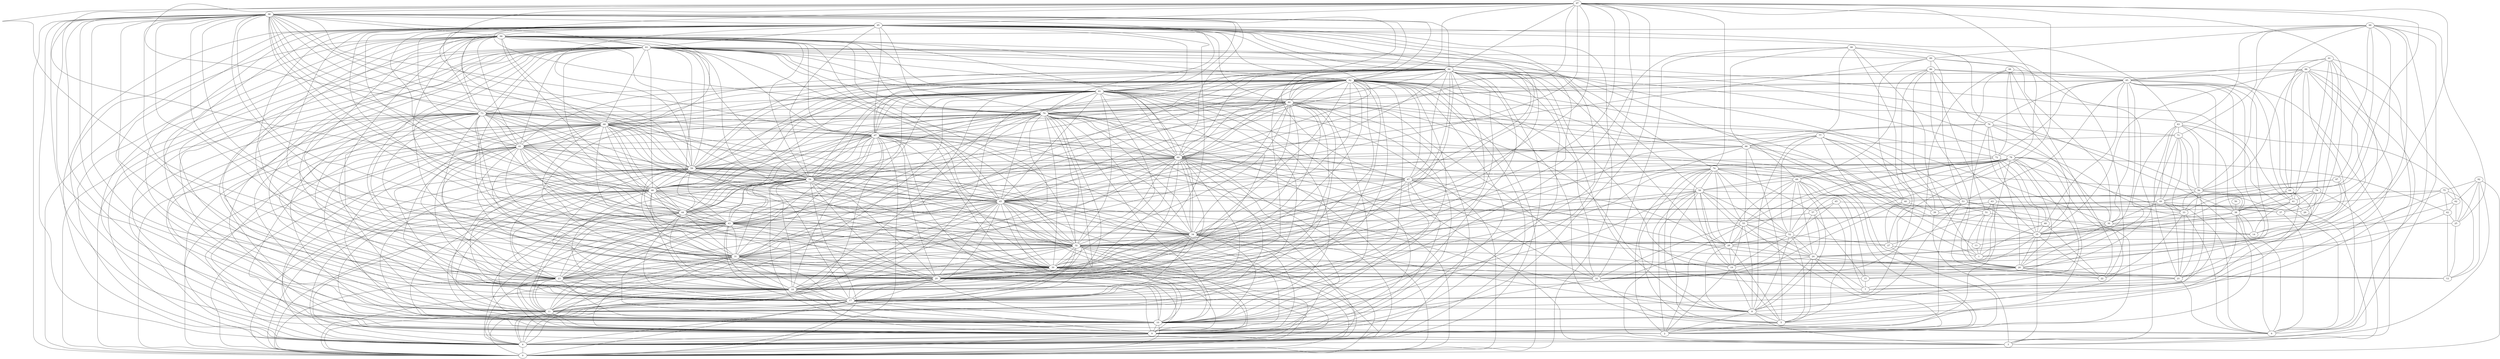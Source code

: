 digraph "sensornet-topology" {
label = "";
rankdir="BT";"0"->"4" [arrowhead = "both"] 
"0"->"9" [arrowhead = "both"] 
"0"->"10" [arrowhead = "both"] 
"0"->"11" [arrowhead = "both"] 
"0"->"17" [arrowhead = "both"] 
"0"->"18" [arrowhead = "both"] 
"0"->"20" [arrowhead = "both"] 
"0"->"23" [arrowhead = "both"] 
"0"->"31" [arrowhead = "both"] 
"0"->"32" [arrowhead = "both"] 
"0"->"43" [arrowhead = "both"] 
"0"->"44" [arrowhead = "both"] 
"0"->"45" [arrowhead = "both"] 
"0"->"46" [arrowhead = "both"] 
"0"->"54" [arrowhead = "both"] 
"0"->"59" [arrowhead = "both"] 
"0"->"60" [arrowhead = "both"] 
"0"->"61" [arrowhead = "both"] 
"0"->"67" [arrowhead = "both"] 
"0"->"68" [arrowhead = "both"] 
"0"->"70" [arrowhead = "both"] 
"0"->"73" [arrowhead = "both"] 
"0"->"81" [arrowhead = "both"] 
"0"->"82" [arrowhead = "both"] 
"0"->"92" [arrowhead = "both"] 
"0"->"93" [arrowhead = "both"] 
"0"->"94" [arrowhead = "both"] 
"0"->"95" [arrowhead = "both"] 
"0"->"96" [arrowhead = "both"] 
"1"->"13" [arrowhead = "both"] 
"1"->"27" [arrowhead = "both"] 
"1"->"48" [arrowhead = "both"] 
"1"->"63" [arrowhead = "both"] 
"1"->"75" [arrowhead = "both"] 
"1"->"77" [arrowhead = "both"] 
"1"->"90" [arrowhead = "both"] 
"1"->"99" [arrowhead = "both"] 
"2"->"5" [arrowhead = "both"] 
"2"->"8" [arrowhead = "both"] 
"2"->"19" [arrowhead = "both"] 
"2"->"24" [arrowhead = "both"] 
"2"->"27" [arrowhead = "both"] 
"2"->"28" [arrowhead = "both"] 
"2"->"46" [arrowhead = "both"] 
"2"->"55" [arrowhead = "both"] 
"2"->"58" [arrowhead = "both"] 
"2"->"69" [arrowhead = "both"] 
"2"->"74" [arrowhead = "both"] 
"2"->"78" [arrowhead = "both"] 
"2"->"93" [arrowhead = "both"] 
"3"->"8" [arrowhead = "both"] 
"3"->"9" [arrowhead = "both"] 
"3"->"29" [arrowhead = "both"] 
"3"->"35" [arrowhead = "both"] 
"3"->"39" [arrowhead = "both"] 
"3"->"58" [arrowhead = "both"] 
"3"->"60" [arrowhead = "both"] 
"3"->"68" [arrowhead = "both"] 
"3"->"79" [arrowhead = "both"] 
"3"->"85" [arrowhead = "both"] 
"3"->"89" [arrowhead = "both"] 
"4"->"9" [arrowhead = "both"] 
"4"->"10" [arrowhead = "both"] 
"4"->"11" [arrowhead = "both"] 
"4"->"17" [arrowhead = "both"] 
"4"->"18" [arrowhead = "both"] 
"4"->"20" [arrowhead = "both"] 
"4"->"23" [arrowhead = "both"] 
"4"->"30" [arrowhead = "both"] 
"4"->"31" [arrowhead = "both"] 
"4"->"32" [arrowhead = "both"] 
"4"->"34" [arrowhead = "both"] 
"4"->"43" [arrowhead = "both"] 
"4"->"44" [arrowhead = "both"] 
"4"->"45" [arrowhead = "both"] 
"4"->"46" [arrowhead = "both"] 
"4"->"59" [arrowhead = "both"] 
"4"->"60" [arrowhead = "both"] 
"4"->"61" [arrowhead = "both"] 
"4"->"67" [arrowhead = "both"] 
"4"->"68" [arrowhead = "both"] 
"4"->"70" [arrowhead = "both"] 
"4"->"73" [arrowhead = "both"] 
"4"->"80" [arrowhead = "both"] 
"4"->"81" [arrowhead = "both"] 
"4"->"82" [arrowhead = "both"] 
"4"->"84" [arrowhead = "both"] 
"4"->"92" [arrowhead = "both"] 
"4"->"93" [arrowhead = "both"] 
"4"->"94" [arrowhead = "both"] 
"4"->"95" [arrowhead = "both"] 
"4"->"96" [arrowhead = "both"] 
"5"->"8" [arrowhead = "both"] 
"5"->"16" [arrowhead = "both"] 
"5"->"19" [arrowhead = "both"] 
"5"->"24" [arrowhead = "both"] 
"5"->"28" [arrowhead = "both"] 
"5"->"38" [arrowhead = "both"] 
"5"->"52" [arrowhead = "both"] 
"5"->"58" [arrowhead = "both"] 
"5"->"66" [arrowhead = "both"] 
"5"->"69" [arrowhead = "both"] 
"5"->"74" [arrowhead = "both"] 
"5"->"78" [arrowhead = "both"] 
"6"->"10" [arrowhead = "both"] 
"6"->"21" [arrowhead = "both"] 
"6"->"33" [arrowhead = "both"] 
"6"->"37" [arrowhead = "both"] 
"6"->"38" [arrowhead = "both"] 
"6"->"49" [arrowhead = "both"] 
"6"->"71" [arrowhead = "both"] 
"6"->"82" [arrowhead = "both"] 
"6"->"83" [arrowhead = "both"] 
"6"->"87" [arrowhead = "both"] 
"6"->"88" [arrowhead = "both"] 
"6"->"99" [arrowhead = "both"] 
"7"->"15" [arrowhead = "both"] 
"7"->"21" [arrowhead = "both"] 
"7"->"24" [arrowhead = "both"] 
"7"->"65" [arrowhead = "both"] 
"7"->"79" [arrowhead = "both"] 
"7"->"80" [arrowhead = "both"] 
"7"->"85" [arrowhead = "both"] 
"8"->"17" [arrowhead = "both"] 
"8"->"19" [arrowhead = "both"] 
"8"->"24" [arrowhead = "both"] 
"8"->"28" [arrowhead = "both"] 
"8"->"34" [arrowhead = "both"] 
"8"->"52" [arrowhead = "both"] 
"8"->"53" [arrowhead = "both"] 
"8"->"55" [arrowhead = "both"] 
"8"->"67" [arrowhead = "both"] 
"8"->"69" [arrowhead = "both"] 
"8"->"74" [arrowhead = "both"] 
"8"->"77" [arrowhead = "both"] 
"8"->"78" [arrowhead = "both"] 
"8"->"84" [arrowhead = "both"] 
"9"->"10" [arrowhead = "both"] 
"9"->"11" [arrowhead = "both"] 
"9"->"17" [arrowhead = "both"] 
"9"->"18" [arrowhead = "both"] 
"9"->"20" [arrowhead = "both"] 
"9"->"23" [arrowhead = "both"] 
"9"->"30" [arrowhead = "both"] 
"9"->"31" [arrowhead = "both"] 
"9"->"32" [arrowhead = "both"] 
"9"->"34" [arrowhead = "both"] 
"9"->"38" [arrowhead = "both"] 
"9"->"43" [arrowhead = "both"] 
"9"->"44" [arrowhead = "both"] 
"9"->"45" [arrowhead = "both"] 
"9"->"46" [arrowhead = "both"] 
"9"->"47" [arrowhead = "both"] 
"9"->"53" [arrowhead = "both"] 
"9"->"54" [arrowhead = "both"] 
"9"->"60" [arrowhead = "both"] 
"9"->"61" [arrowhead = "both"] 
"9"->"63" [arrowhead = "both"] 
"9"->"67" [arrowhead = "both"] 
"9"->"68" [arrowhead = "both"] 
"9"->"70" [arrowhead = "both"] 
"9"->"73" [arrowhead = "both"] 
"9"->"78" [arrowhead = "both"] 
"9"->"80" [arrowhead = "both"] 
"9"->"81" [arrowhead = "both"] 
"9"->"82" [arrowhead = "both"] 
"9"->"84" [arrowhead = "both"] 
"9"->"93" [arrowhead = "both"] 
"9"->"94" [arrowhead = "both"] 
"9"->"95" [arrowhead = "both"] 
"9"->"96" [arrowhead = "both"] 
"9"->"97" [arrowhead = "both"] 
"10"->"11" [arrowhead = "both"] 
"10"->"16" [arrowhead = "both"] 
"10"->"17" [arrowhead = "both"] 
"10"->"18" [arrowhead = "both"] 
"10"->"20" [arrowhead = "both"] 
"10"->"23" [arrowhead = "both"] 
"10"->"30" [arrowhead = "both"] 
"10"->"31" [arrowhead = "both"] 
"10"->"32" [arrowhead = "both"] 
"10"->"34" [arrowhead = "both"] 
"10"->"43" [arrowhead = "both"] 
"10"->"44" [arrowhead = "both"] 
"10"->"45" [arrowhead = "both"] 
"10"->"46" [arrowhead = "both"] 
"10"->"47" [arrowhead = "both"] 
"10"->"54" [arrowhead = "both"] 
"10"->"56" [arrowhead = "both"] 
"10"->"59" [arrowhead = "both"] 
"10"->"61" [arrowhead = "both"] 
"10"->"67" [arrowhead = "both"] 
"10"->"68" [arrowhead = "both"] 
"10"->"70" [arrowhead = "both"] 
"10"->"73" [arrowhead = "both"] 
"10"->"80" [arrowhead = "both"] 
"10"->"81" [arrowhead = "both"] 
"10"->"82" [arrowhead = "both"] 
"10"->"84" [arrowhead = "both"] 
"10"->"88" [arrowhead = "both"] 
"10"->"93" [arrowhead = "both"] 
"10"->"94" [arrowhead = "both"] 
"10"->"95" [arrowhead = "both"] 
"10"->"96" [arrowhead = "both"] 
"10"->"97" [arrowhead = "both"] 
"11"->"17" [arrowhead = "both"] 
"11"->"18" [arrowhead = "both"] 
"11"->"20" [arrowhead = "both"] 
"11"->"23" [arrowhead = "both"] 
"11"->"31" [arrowhead = "both"] 
"11"->"32" [arrowhead = "both"] 
"11"->"43" [arrowhead = "both"] 
"11"->"44" [arrowhead = "both"] 
"11"->"45" [arrowhead = "both"] 
"11"->"46" [arrowhead = "both"] 
"11"->"54" [arrowhead = "both"] 
"11"->"59" [arrowhead = "both"] 
"11"->"60" [arrowhead = "both"] 
"11"->"67" [arrowhead = "both"] 
"11"->"68" [arrowhead = "both"] 
"11"->"70" [arrowhead = "both"] 
"11"->"73" [arrowhead = "both"] 
"11"->"81" [arrowhead = "both"] 
"11"->"82" [arrowhead = "both"] 
"11"->"86" [arrowhead = "both"] 
"11"->"90" [arrowhead = "both"] 
"11"->"93" [arrowhead = "both"] 
"11"->"94" [arrowhead = "both"] 
"11"->"95" [arrowhead = "both"] 
"11"->"96" [arrowhead = "both"] 
"12"->"24" [arrowhead = "both"] 
"12"->"25" [arrowhead = "both"] 
"12"->"30" [arrowhead = "both"] 
"12"->"42" [arrowhead = "both"] 
"12"->"73" [arrowhead = "both"] 
"12"->"75" [arrowhead = "both"] 
"12"->"92" [arrowhead = "both"] 
"13"->"35" [arrowhead = "both"] 
"13"->"51" [arrowhead = "both"] 
"13"->"82" [arrowhead = "both"] 
"14"->"36" [arrowhead = "both"] 
"14"->"38" [arrowhead = "both"] 
"14"->"41" [arrowhead = "both"] 
"14"->"65" [arrowhead = "both"] 
"14"->"81" [arrowhead = "both"] 
"14"->"88" [arrowhead = "both"] 
"14"->"91" [arrowhead = "both"] 
"15"->"26" [arrowhead = "both"] 
"15"->"42" [arrowhead = "both"] 
"15"->"57" [arrowhead = "both"] 
"15"->"69" [arrowhead = "both"] 
"15"->"84" [arrowhead = "both"] 
"16"->"26" [arrowhead = "both"] 
"16"->"30" [arrowhead = "both"] 
"16"->"32" [arrowhead = "both"] 
"16"->"40" [arrowhead = "both"] 
"16"->"55" [arrowhead = "both"] 
"16"->"57" [arrowhead = "both"] 
"16"->"60" [arrowhead = "both"] 
"16"->"80" [arrowhead = "both"] 
"16"->"82" [arrowhead = "both"] 
"16"->"90" [arrowhead = "both"] 
"16"->"94" [arrowhead = "both"] 
"16"->"98" [arrowhead = "both"] 
"17"->"18" [arrowhead = "both"] 
"17"->"20" [arrowhead = "both"] 
"17"->"23" [arrowhead = "both"] 
"17"->"30" [arrowhead = "both"] 
"17"->"31" [arrowhead = "both"] 
"17"->"32" [arrowhead = "both"] 
"17"->"34" [arrowhead = "both"] 
"17"->"43" [arrowhead = "both"] 
"17"->"44" [arrowhead = "both"] 
"17"->"45" [arrowhead = "both"] 
"17"->"46" [arrowhead = "both"] 
"17"->"54" [arrowhead = "both"] 
"17"->"58" [arrowhead = "both"] 
"17"->"59" [arrowhead = "both"] 
"17"->"60" [arrowhead = "both"] 
"17"->"61" [arrowhead = "both"] 
"17"->"64" [arrowhead = "both"] 
"17"->"68" [arrowhead = "both"] 
"17"->"70" [arrowhead = "both"] 
"17"->"73" [arrowhead = "both"] 
"17"->"80" [arrowhead = "both"] 
"17"->"81" [arrowhead = "both"] 
"17"->"82" [arrowhead = "both"] 
"17"->"84" [arrowhead = "both"] 
"17"->"91" [arrowhead = "both"] 
"17"->"93" [arrowhead = "both"] 
"17"->"94" [arrowhead = "both"] 
"17"->"95" [arrowhead = "both"] 
"17"->"96" [arrowhead = "both"] 
"18"->"20" [arrowhead = "both"] 
"18"->"23" [arrowhead = "both"] 
"18"->"30" [arrowhead = "both"] 
"18"->"31" [arrowhead = "both"] 
"18"->"32" [arrowhead = "both"] 
"18"->"34" [arrowhead = "both"] 
"18"->"43" [arrowhead = "both"] 
"18"->"44" [arrowhead = "both"] 
"18"->"45" [arrowhead = "both"] 
"18"->"46" [arrowhead = "both"] 
"18"->"54" [arrowhead = "both"] 
"18"->"55" [arrowhead = "both"] 
"18"->"59" [arrowhead = "both"] 
"18"->"60" [arrowhead = "both"] 
"18"->"61" [arrowhead = "both"] 
"18"->"67" [arrowhead = "both"] 
"18"->"70" [arrowhead = "both"] 
"18"->"73" [arrowhead = "both"] 
"18"->"80" [arrowhead = "both"] 
"18"->"81" [arrowhead = "both"] 
"18"->"82" [arrowhead = "both"] 
"18"->"84" [arrowhead = "both"] 
"18"->"93" [arrowhead = "both"] 
"18"->"94" [arrowhead = "both"] 
"18"->"95" [arrowhead = "both"] 
"18"->"96" [arrowhead = "both"] 
"19"->"24" [arrowhead = "both"] 
"19"->"28" [arrowhead = "both"] 
"19"->"32" [arrowhead = "both"] 
"19"->"47" [arrowhead = "both"] 
"19"->"52" [arrowhead = "both"] 
"19"->"55" [arrowhead = "both"] 
"19"->"58" [arrowhead = "both"] 
"19"->"74" [arrowhead = "both"] 
"19"->"78" [arrowhead = "both"] 
"20"->"30" [arrowhead = "both"] 
"20"->"31" [arrowhead = "both"] 
"20"->"32" [arrowhead = "both"] 
"20"->"34" [arrowhead = "both"] 
"20"->"35" [arrowhead = "both"] 
"20"->"43" [arrowhead = "both"] 
"20"->"44" [arrowhead = "both"] 
"20"->"45" [arrowhead = "both"] 
"20"->"46" [arrowhead = "both"] 
"20"->"47" [arrowhead = "both"] 
"20"->"54" [arrowhead = "both"] 
"20"->"59" [arrowhead = "both"] 
"20"->"60" [arrowhead = "both"] 
"20"->"61" [arrowhead = "both"] 
"20"->"67" [arrowhead = "both"] 
"20"->"68" [arrowhead = "both"] 
"20"->"73" [arrowhead = "both"] 
"20"->"74" [arrowhead = "both"] 
"20"->"80" [arrowhead = "both"] 
"20"->"81" [arrowhead = "both"] 
"20"->"82" [arrowhead = "both"] 
"20"->"83" [arrowhead = "both"] 
"20"->"84" [arrowhead = "both"] 
"20"->"93" [arrowhead = "both"] 
"20"->"94" [arrowhead = "both"] 
"20"->"95" [arrowhead = "both"] 
"20"->"96" [arrowhead = "both"] 
"20"->"97" [arrowhead = "both"] 
"21"->"26" [arrowhead = "both"] 
"21"->"33" [arrowhead = "both"] 
"21"->"49" [arrowhead = "both"] 
"21"->"56" [arrowhead = "both"] 
"21"->"64" [arrowhead = "both"] 
"21"->"74" [arrowhead = "both"] 
"21"->"83" [arrowhead = "both"] 
"21"->"99" [arrowhead = "both"] 
"22"->"26" [arrowhead = "both"] 
"22"->"33" [arrowhead = "both"] 
"22"->"35" [arrowhead = "both"] 
"22"->"48" [arrowhead = "both"] 
"22"->"76" [arrowhead = "both"] 
"22"->"85" [arrowhead = "both"] 
"22"->"90" [arrowhead = "both"] 
"22"->"98" [arrowhead = "both"] 
"23"->"30" [arrowhead = "both"] 
"23"->"31" [arrowhead = "both"] 
"23"->"32" [arrowhead = "both"] 
"23"->"43" [arrowhead = "both"] 
"23"->"44" [arrowhead = "both"] 
"23"->"45" [arrowhead = "both"] 
"23"->"46" [arrowhead = "both"] 
"23"->"54" [arrowhead = "both"] 
"23"->"59" [arrowhead = "both"] 
"23"->"60" [arrowhead = "both"] 
"23"->"61" [arrowhead = "both"] 
"23"->"67" [arrowhead = "both"] 
"23"->"68" [arrowhead = "both"] 
"23"->"73" [arrowhead = "both"] 
"23"->"80" [arrowhead = "both"] 
"23"->"81" [arrowhead = "both"] 
"23"->"82" [arrowhead = "both"] 
"23"->"93" [arrowhead = "both"] 
"23"->"94" [arrowhead = "both"] 
"23"->"95" [arrowhead = "both"] 
"23"->"96" [arrowhead = "both"] 
"24"->"28" [arrowhead = "both"] 
"24"->"33" [arrowhead = "both"] 
"24"->"47" [arrowhead = "both"] 
"24"->"52" [arrowhead = "both"] 
"24"->"55" [arrowhead = "both"] 
"24"->"57" [arrowhead = "both"] 
"24"->"58" [arrowhead = "both"] 
"24"->"69" [arrowhead = "both"] 
"24"->"78" [arrowhead = "both"] 
"24"->"97" [arrowhead = "both"] 
"25"->"42" [arrowhead = "both"] 
"25"->"62" [arrowhead = "both"] 
"25"->"88" [arrowhead = "both"] 
"25"->"92" [arrowhead = "both"] 
"25"->"93" [arrowhead = "both"] 
"25"->"99" [arrowhead = "both"] 
"26"->"31" [arrowhead = "both"] 
"26"->"35" [arrowhead = "both"] 
"26"->"36" [arrowhead = "both"] 
"26"->"45" [arrowhead = "both"] 
"26"->"51" [arrowhead = "both"] 
"26"->"66" [arrowhead = "both"] 
"26"->"71" [arrowhead = "both"] 
"26"->"72" [arrowhead = "both"] 
"26"->"78" [arrowhead = "both"] 
"26"->"85" [arrowhead = "both"] 
"26"->"86" [arrowhead = "both"] 
"27"->"40" [arrowhead = "both"] 
"27"->"51" [arrowhead = "both"] 
"27"->"52" [arrowhead = "both"] 
"27"->"90" [arrowhead = "both"] 
"27"->"96" [arrowhead = "both"] 
"28"->"34" [arrowhead = "both"] 
"28"->"47" [arrowhead = "both"] 
"28"->"52" [arrowhead = "both"] 
"28"->"55" [arrowhead = "both"] 
"28"->"58" [arrowhead = "both"] 
"28"->"69" [arrowhead = "both"] 
"28"->"72" [arrowhead = "both"] 
"28"->"74" [arrowhead = "both"] 
"28"->"84" [arrowhead = "both"] 
"28"->"97" [arrowhead = "both"] 
"29"->"41" [arrowhead = "both"] 
"29"->"53" [arrowhead = "both"] 
"29"->"63" [arrowhead = "both"] 
"29"->"79" [arrowhead = "both"] 
"29"->"91" [arrowhead = "both"] 
"30"->"31" [arrowhead = "both"] 
"30"->"32" [arrowhead = "both"] 
"30"->"34" [arrowhead = "both"] 
"30"->"43" [arrowhead = "both"] 
"30"->"45" [arrowhead = "both"] 
"30"->"46" [arrowhead = "both"] 
"30"->"54" [arrowhead = "both"] 
"30"->"59" [arrowhead = "both"] 
"30"->"60" [arrowhead = "both"] 
"30"->"62" [arrowhead = "both"] 
"30"->"66" [arrowhead = "both"] 
"30"->"67" [arrowhead = "both"] 
"30"->"68" [arrowhead = "both"] 
"30"->"70" [arrowhead = "both"] 
"30"->"73" [arrowhead = "both"] 
"30"->"81" [arrowhead = "both"] 
"30"->"82" [arrowhead = "both"] 
"30"->"84" [arrowhead = "both"] 
"30"->"85" [arrowhead = "both"] 
"30"->"93" [arrowhead = "both"] 
"30"->"95" [arrowhead = "both"] 
"30"->"96" [arrowhead = "both"] 
"31"->"32" [arrowhead = "both"] 
"31"->"34" [arrowhead = "both"] 
"31"->"43" [arrowhead = "both"] 
"31"->"44" [arrowhead = "both"] 
"31"->"45" [arrowhead = "both"] 
"31"->"46" [arrowhead = "both"] 
"31"->"54" [arrowhead = "both"] 
"31"->"59" [arrowhead = "both"] 
"31"->"60" [arrowhead = "both"] 
"31"->"61" [arrowhead = "both"] 
"31"->"67" [arrowhead = "both"] 
"31"->"68" [arrowhead = "both"] 
"31"->"70" [arrowhead = "both"] 
"31"->"73" [arrowhead = "both"] 
"31"->"80" [arrowhead = "both"] 
"31"->"82" [arrowhead = "both"] 
"31"->"84" [arrowhead = "both"] 
"31"->"93" [arrowhead = "both"] 
"31"->"94" [arrowhead = "both"] 
"31"->"95" [arrowhead = "both"] 
"31"->"96" [arrowhead = "both"] 
"32"->"34" [arrowhead = "both"] 
"32"->"38" [arrowhead = "both"] 
"32"->"43" [arrowhead = "both"] 
"32"->"44" [arrowhead = "both"] 
"32"->"45" [arrowhead = "both"] 
"32"->"46" [arrowhead = "both"] 
"32"->"47" [arrowhead = "both"] 
"32"->"54" [arrowhead = "both"] 
"32"->"58" [arrowhead = "both"] 
"32"->"59" [arrowhead = "both"] 
"32"->"60" [arrowhead = "both"] 
"32"->"61" [arrowhead = "both"] 
"32"->"66" [arrowhead = "both"] 
"32"->"67" [arrowhead = "both"] 
"32"->"68" [arrowhead = "both"] 
"32"->"70" [arrowhead = "both"] 
"32"->"73" [arrowhead = "both"] 
"32"->"80" [arrowhead = "both"] 
"32"->"81" [arrowhead = "both"] 
"32"->"84" [arrowhead = "both"] 
"32"->"88" [arrowhead = "both"] 
"32"->"93" [arrowhead = "both"] 
"32"->"94" [arrowhead = "both"] 
"32"->"95" [arrowhead = "both"] 
"32"->"96" [arrowhead = "both"] 
"32"->"97" [arrowhead = "both"] 
"33"->"49" [arrowhead = "both"] 
"33"->"53" [arrowhead = "both"] 
"33"->"56" [arrowhead = "both"] 
"33"->"71" [arrowhead = "both"] 
"33"->"72" [arrowhead = "both"] 
"33"->"97" [arrowhead = "both"] 
"33"->"99" [arrowhead = "both"] 
"34"->"43" [arrowhead = "both"] 
"34"->"45" [arrowhead = "both"] 
"34"->"46" [arrowhead = "both"] 
"34"->"47" [arrowhead = "both"] 
"34"->"49" [arrowhead = "both"] 
"34"->"54" [arrowhead = "both"] 
"34"->"58" [arrowhead = "both"] 
"34"->"59" [arrowhead = "both"] 
"34"->"60" [arrowhead = "both"] 
"34"->"67" [arrowhead = "both"] 
"34"->"68" [arrowhead = "both"] 
"34"->"70" [arrowhead = "both"] 
"34"->"78" [arrowhead = "both"] 
"34"->"80" [arrowhead = "both"] 
"34"->"81" [arrowhead = "both"] 
"34"->"82" [arrowhead = "both"] 
"34"->"93" [arrowhead = "both"] 
"34"->"95" [arrowhead = "both"] 
"34"->"96" [arrowhead = "both"] 
"34"->"97" [arrowhead = "both"] 
"35"->"36" [arrowhead = "both"] 
"35"->"38" [arrowhead = "both"] 
"35"->"41" [arrowhead = "both"] 
"35"->"48" [arrowhead = "both"] 
"35"->"53" [arrowhead = "both"] 
"35"->"70" [arrowhead = "both"] 
"35"->"72" [arrowhead = "both"] 
"35"->"76" [arrowhead = "both"] 
"35"->"86" [arrowhead = "both"] 
"35"->"87" [arrowhead = "both"] 
"35"->"88" [arrowhead = "both"] 
"35"->"98" [arrowhead = "both"] 
"36"->"39" [arrowhead = "both"] 
"36"->"49" [arrowhead = "both"] 
"36"->"64" [arrowhead = "both"] 
"36"->"76" [arrowhead = "both"] 
"36"->"85" [arrowhead = "both"] 
"36"->"89" [arrowhead = "both"] 
"36"->"93" [arrowhead = "both"] 
"36"->"97" [arrowhead = "both"] 
"37"->"49" [arrowhead = "both"] 
"37"->"56" [arrowhead = "both"] 
"37"->"67" [arrowhead = "both"] 
"37"->"79" [arrowhead = "both"] 
"37"->"99" [arrowhead = "both"] 
"38"->"41" [arrowhead = "both"] 
"38"->"50" [arrowhead = "both"] 
"38"->"56" [arrowhead = "both"] 
"38"->"64" [arrowhead = "both"] 
"38"->"82" [arrowhead = "both"] 
"38"->"83" [arrowhead = "both"] 
"38"->"85" [arrowhead = "both"] 
"38"->"91" [arrowhead = "both"] 
"39"->"40" [arrowhead = "both"] 
"39"->"53" [arrowhead = "both"] 
"39"->"77" [arrowhead = "both"] 
"39"->"86" [arrowhead = "both"] 
"40"->"66" [arrowhead = "both"] 
"40"->"75" [arrowhead = "both"] 
"40"->"77" [arrowhead = "both"] 
"40"->"89" [arrowhead = "both"] 
"41"->"64" [arrowhead = "both"] 
"41"->"79" [arrowhead = "both"] 
"41"->"85" [arrowhead = "both"] 
"41"->"88" [arrowhead = "both"] 
"41"->"93" [arrowhead = "both"] 
"42"->"62" [arrowhead = "both"] 
"42"->"75" [arrowhead = "both"] 
"42"->"78" [arrowhead = "both"] 
"43"->"44" [arrowhead = "both"] 
"43"->"45" [arrowhead = "both"] 
"43"->"46" [arrowhead = "both"] 
"43"->"49" [arrowhead = "both"] 
"43"->"54" [arrowhead = "both"] 
"43"->"59" [arrowhead = "both"] 
"43"->"60" [arrowhead = "both"] 
"43"->"61" [arrowhead = "both"] 
"43"->"67" [arrowhead = "both"] 
"43"->"68" [arrowhead = "both"] 
"43"->"70" [arrowhead = "both"] 
"43"->"73" [arrowhead = "both"] 
"43"->"80" [arrowhead = "both"] 
"43"->"81" [arrowhead = "both"] 
"43"->"82" [arrowhead = "both"] 
"43"->"84" [arrowhead = "both"] 
"43"->"94" [arrowhead = "both"] 
"43"->"95" [arrowhead = "both"] 
"43"->"96" [arrowhead = "both"] 
"44"->"45" [arrowhead = "both"] 
"44"->"46" [arrowhead = "both"] 
"44"->"54" [arrowhead = "both"] 
"44"->"59" [arrowhead = "both"] 
"44"->"60" [arrowhead = "both"] 
"44"->"61" [arrowhead = "both"] 
"44"->"63" [arrowhead = "both"] 
"44"->"67" [arrowhead = "both"] 
"44"->"68" [arrowhead = "both"] 
"44"->"70" [arrowhead = "both"] 
"44"->"73" [arrowhead = "both"] 
"44"->"75" [arrowhead = "both"] 
"44"->"81" [arrowhead = "both"] 
"44"->"82" [arrowhead = "both"] 
"44"->"93" [arrowhead = "both"] 
"44"->"95" [arrowhead = "both"] 
"44"->"96" [arrowhead = "both"] 
"45"->"46" [arrowhead = "both"] 
"45"->"47" [arrowhead = "both"] 
"45"->"54" [arrowhead = "both"] 
"45"->"59" [arrowhead = "both"] 
"45"->"60" [arrowhead = "both"] 
"45"->"61" [arrowhead = "both"] 
"45"->"67" [arrowhead = "both"] 
"45"->"68" [arrowhead = "both"] 
"45"->"70" [arrowhead = "both"] 
"45"->"73" [arrowhead = "both"] 
"45"->"76" [arrowhead = "both"] 
"45"->"79" [arrowhead = "both"] 
"45"->"80" [arrowhead = "both"] 
"45"->"81" [arrowhead = "both"] 
"45"->"82" [arrowhead = "both"] 
"45"->"84" [arrowhead = "both"] 
"45"->"93" [arrowhead = "both"] 
"45"->"94" [arrowhead = "both"] 
"45"->"96" [arrowhead = "both"] 
"45"->"97" [arrowhead = "both"] 
"46"->"47" [arrowhead = "both"] 
"46"->"54" [arrowhead = "both"] 
"46"->"59" [arrowhead = "both"] 
"46"->"60" [arrowhead = "both"] 
"46"->"61" [arrowhead = "both"] 
"46"->"67" [arrowhead = "both"] 
"46"->"68" [arrowhead = "both"] 
"46"->"70" [arrowhead = "both"] 
"46"->"73" [arrowhead = "both"] 
"46"->"80" [arrowhead = "both"] 
"46"->"81" [arrowhead = "both"] 
"46"->"82" [arrowhead = "both"] 
"46"->"84" [arrowhead = "both"] 
"46"->"93" [arrowhead = "both"] 
"46"->"94" [arrowhead = "both"] 
"46"->"95" [arrowhead = "both"] 
"46"->"97" [arrowhead = "both"] 
"47"->"59" [arrowhead = "both"] 
"47"->"60" [arrowhead = "both"] 
"47"->"70" [arrowhead = "both"] 
"47"->"74" [arrowhead = "both"] 
"47"->"78" [arrowhead = "both"] 
"47"->"82" [arrowhead = "both"] 
"47"->"84" [arrowhead = "both"] 
"47"->"95" [arrowhead = "both"] 
"47"->"96" [arrowhead = "both"] 
"48"->"51" [arrowhead = "both"] 
"48"->"72" [arrowhead = "both"] 
"48"->"85" [arrowhead = "both"] 
"49"->"56" [arrowhead = "both"] 
"49"->"71" [arrowhead = "both"] 
"49"->"83" [arrowhead = "both"] 
"49"->"87" [arrowhead = "both"] 
"51"->"63" [arrowhead = "both"] 
"51"->"77" [arrowhead = "both"] 
"51"->"98" [arrowhead = "both"] 
"52"->"55" [arrowhead = "both"] 
"52"->"58" [arrowhead = "both"] 
"52"->"65" [arrowhead = "both"] 
"52"->"69" [arrowhead = "both"] 
"52"->"74" [arrowhead = "both"] 
"52"->"77" [arrowhead = "both"] 
"52"->"78" [arrowhead = "both"] 
"53"->"58" [arrowhead = "both"] 
"53"->"59" [arrowhead = "both"] 
"53"->"70" [arrowhead = "both"] 
"53"->"79" [arrowhead = "both"] 
"53"->"85" [arrowhead = "both"] 
"53"->"89" [arrowhead = "both"] 
"54"->"59" [arrowhead = "both"] 
"54"->"60" [arrowhead = "both"] 
"54"->"61" [arrowhead = "both"] 
"54"->"67" [arrowhead = "both"] 
"54"->"68" [arrowhead = "both"] 
"54"->"70" [arrowhead = "both"] 
"54"->"73" [arrowhead = "both"] 
"54"->"77" [arrowhead = "both"] 
"54"->"80" [arrowhead = "both"] 
"54"->"81" [arrowhead = "both"] 
"54"->"82" [arrowhead = "both"] 
"54"->"84" [arrowhead = "both"] 
"54"->"93" [arrowhead = "both"] 
"54"->"94" [arrowhead = "both"] 
"54"->"95" [arrowhead = "both"] 
"54"->"96" [arrowhead = "both"] 
"54"->"97" [arrowhead = "both"] 
"55"->"57" [arrowhead = "both"] 
"55"->"58" [arrowhead = "both"] 
"55"->"61" [arrowhead = "both"] 
"55"->"66" [arrowhead = "both"] 
"55"->"69" [arrowhead = "both"] 
"55"->"74" [arrowhead = "both"] 
"55"->"78" [arrowhead = "both"] 
"56"->"60" [arrowhead = "both"] 
"56"->"71" [arrowhead = "both"] 
"56"->"76" [arrowhead = "both"] 
"56"->"83" [arrowhead = "both"] 
"56"->"87" [arrowhead = "both"] 
"56"->"88" [arrowhead = "both"] 
"56"->"99" [arrowhead = "both"] 
"57"->"65" [arrowhead = "both"] 
"57"->"74" [arrowhead = "both"] 
"57"->"78" [arrowhead = "both"] 
"58"->"67" [arrowhead = "both"] 
"58"->"69" [arrowhead = "both"] 
"58"->"74" [arrowhead = "both"] 
"58"->"78" [arrowhead = "both"] 
"58"->"84" [arrowhead = "both"] 
"59"->"60" [arrowhead = "both"] 
"59"->"61" [arrowhead = "both"] 
"59"->"67" [arrowhead = "both"] 
"59"->"68" [arrowhead = "both"] 
"59"->"70" [arrowhead = "both"] 
"59"->"72" [arrowhead = "both"] 
"59"->"73" [arrowhead = "both"] 
"59"->"80" [arrowhead = "both"] 
"59"->"81" [arrowhead = "both"] 
"59"->"82" [arrowhead = "both"] 
"59"->"84" [arrowhead = "both"] 
"59"->"93" [arrowhead = "both"] 
"59"->"94" [arrowhead = "both"] 
"59"->"95" [arrowhead = "both"] 
"59"->"96" [arrowhead = "both"] 
"59"->"97" [arrowhead = "both"] 
"60"->"61" [arrowhead = "both"] 
"60"->"66" [arrowhead = "both"] 
"60"->"67" [arrowhead = "both"] 
"60"->"68" [arrowhead = "both"] 
"60"->"70" [arrowhead = "both"] 
"60"->"73" [arrowhead = "both"] 
"60"->"80" [arrowhead = "both"] 
"60"->"81" [arrowhead = "both"] 
"60"->"82" [arrowhead = "both"] 
"60"->"84" [arrowhead = "both"] 
"60"->"89" [arrowhead = "both"] 
"60"->"93" [arrowhead = "both"] 
"60"->"94" [arrowhead = "both"] 
"60"->"95" [arrowhead = "both"] 
"60"->"96" [arrowhead = "both"] 
"60"->"97" [arrowhead = "both"] 
"61"->"67" [arrowhead = "both"] 
"61"->"68" [arrowhead = "both"] 
"61"->"70" [arrowhead = "both"] 
"61"->"73" [arrowhead = "both"] 
"61"->"81" [arrowhead = "both"] 
"61"->"82" [arrowhead = "both"] 
"61"->"93" [arrowhead = "both"] 
"61"->"94" [arrowhead = "both"] 
"61"->"95" [arrowhead = "both"] 
"61"->"96" [arrowhead = "both"] 
"62"->"75" [arrowhead = "both"] 
"62"->"80" [arrowhead = "both"] 
"62"->"92" [arrowhead = "both"] 
"64"->"86" [arrowhead = "both"] 
"64"->"88" [arrowhead = "both"] 
"64"->"91" [arrowhead = "both"] 
"66"->"71" [arrowhead = "both"] 
"66"->"76" [arrowhead = "both"] 
"66"->"77" [arrowhead = "both"] 
"66"->"80" [arrowhead = "both"] 
"66"->"82" [arrowhead = "both"] 
"66"->"90" [arrowhead = "both"] 
"67"->"68" [arrowhead = "both"] 
"67"->"70" [arrowhead = "both"] 
"67"->"73" [arrowhead = "both"] 
"67"->"80" [arrowhead = "both"] 
"67"->"81" [arrowhead = "both"] 
"67"->"82" [arrowhead = "both"] 
"67"->"84" [arrowhead = "both"] 
"67"->"93" [arrowhead = "both"] 
"67"->"94" [arrowhead = "both"] 
"67"->"95" [arrowhead = "both"] 
"67"->"96" [arrowhead = "both"] 
"68"->"70" [arrowhead = "both"] 
"68"->"73" [arrowhead = "both"] 
"68"->"80" [arrowhead = "both"] 
"68"->"81" [arrowhead = "both"] 
"68"->"82" [arrowhead = "both"] 
"68"->"84" [arrowhead = "both"] 
"68"->"93" [arrowhead = "both"] 
"68"->"94" [arrowhead = "both"] 
"68"->"95" [arrowhead = "both"] 
"68"->"96" [arrowhead = "both"] 
"69"->"74" [arrowhead = "both"] 
"69"->"78" [arrowhead = "both"] 
"69"->"86" [arrowhead = "both"] 
"69"->"94" [arrowhead = "both"] 
"70"->"80" [arrowhead = "both"] 
"70"->"81" [arrowhead = "both"] 
"70"->"82" [arrowhead = "both"] 
"70"->"84" [arrowhead = "both"] 
"70"->"85" [arrowhead = "both"] 
"70"->"93" [arrowhead = "both"] 
"70"->"94" [arrowhead = "both"] 
"70"->"95" [arrowhead = "both"] 
"70"->"96" [arrowhead = "both"] 
"70"->"97" [arrowhead = "both"] 
"71"->"76" [arrowhead = "both"] 
"71"->"83" [arrowhead = "both"] 
"71"->"99" [arrowhead = "both"] 
"72"->"73" [arrowhead = "both"] 
"72"->"76" [arrowhead = "both"] 
"72"->"85" [arrowhead = "both"] 
"72"->"98" [arrowhead = "both"] 
"73"->"80" [arrowhead = "both"] 
"73"->"81" [arrowhead = "both"] 
"73"->"82" [arrowhead = "both"] 
"73"->"93" [arrowhead = "both"] 
"73"->"94" [arrowhead = "both"] 
"73"->"95" [arrowhead = "both"] 
"73"->"96" [arrowhead = "both"] 
"74"->"78" [arrowhead = "both"] 
"74"->"84" [arrowhead = "both"] 
"74"->"97" [arrowhead = "both"] 
"75"->"92" [arrowhead = "both"] 
"76"->"85" [arrowhead = "both"] 
"76"->"86" [arrowhead = "both"] 
"76"->"95" [arrowhead = "both"] 
"77"->"90" [arrowhead = "both"] 
"78"->"84" [arrowhead = "both"] 
"78"->"97" [arrowhead = "both"] 
"79"->"91" [arrowhead = "both"] 
"80"->"81" [arrowhead = "both"] 
"80"->"82" [arrowhead = "both"] 
"80"->"84" [arrowhead = "both"] 
"80"->"86" [arrowhead = "both"] 
"80"->"93" [arrowhead = "both"] 
"80"->"95" [arrowhead = "both"] 
"80"->"96" [arrowhead = "both"] 
"81"->"82" [arrowhead = "both"] 
"81"->"84" [arrowhead = "both"] 
"81"->"85" [arrowhead = "both"] 
"81"->"93" [arrowhead = "both"] 
"81"->"94" [arrowhead = "both"] 
"81"->"95" [arrowhead = "both"] 
"81"->"96" [arrowhead = "both"] 
"82"->"84" [arrowhead = "both"] 
"82"->"88" [arrowhead = "both"] 
"82"->"93" [arrowhead = "both"] 
"82"->"94" [arrowhead = "both"] 
"82"->"95" [arrowhead = "both"] 
"82"->"96" [arrowhead = "both"] 
"82"->"97" [arrowhead = "both"] 
"83"->"95" [arrowhead = "both"] 
"83"->"99" [arrowhead = "both"] 
"84"->"93" [arrowhead = "both"] 
"84"->"95" [arrowhead = "both"] 
"84"->"96" [arrowhead = "both"] 
"84"->"97" [arrowhead = "both"] 
"85"->"86" [arrowhead = "both"] 
"85"->"88" [arrowhead = "both"] 
"85"->"91" [arrowhead = "both"] 
"85"->"98" [arrowhead = "both"] 
"86"->"89" [arrowhead = "both"] 
"87"->"99" [arrowhead = "both"] 
"88"->"91" [arrowhead = "both"] 
"89"->"90" [arrowhead = "both"] 
"89"->"93" [arrowhead = "both"] 
"89"->"99" [arrowhead = "both"] 
"93"->"94" [arrowhead = "both"] 
"93"->"95" [arrowhead = "both"] 
"93"->"96" [arrowhead = "both"] 
"94"->"95" [arrowhead = "both"] 
"94"->"96" [arrowhead = "both"] 
"94"->"99" [arrowhead = "both"] 
"95"->"96" [arrowhead = "both"] 
"95"->"97" [arrowhead = "both"] 
"96"->"97" [arrowhead = "both"] 
}
